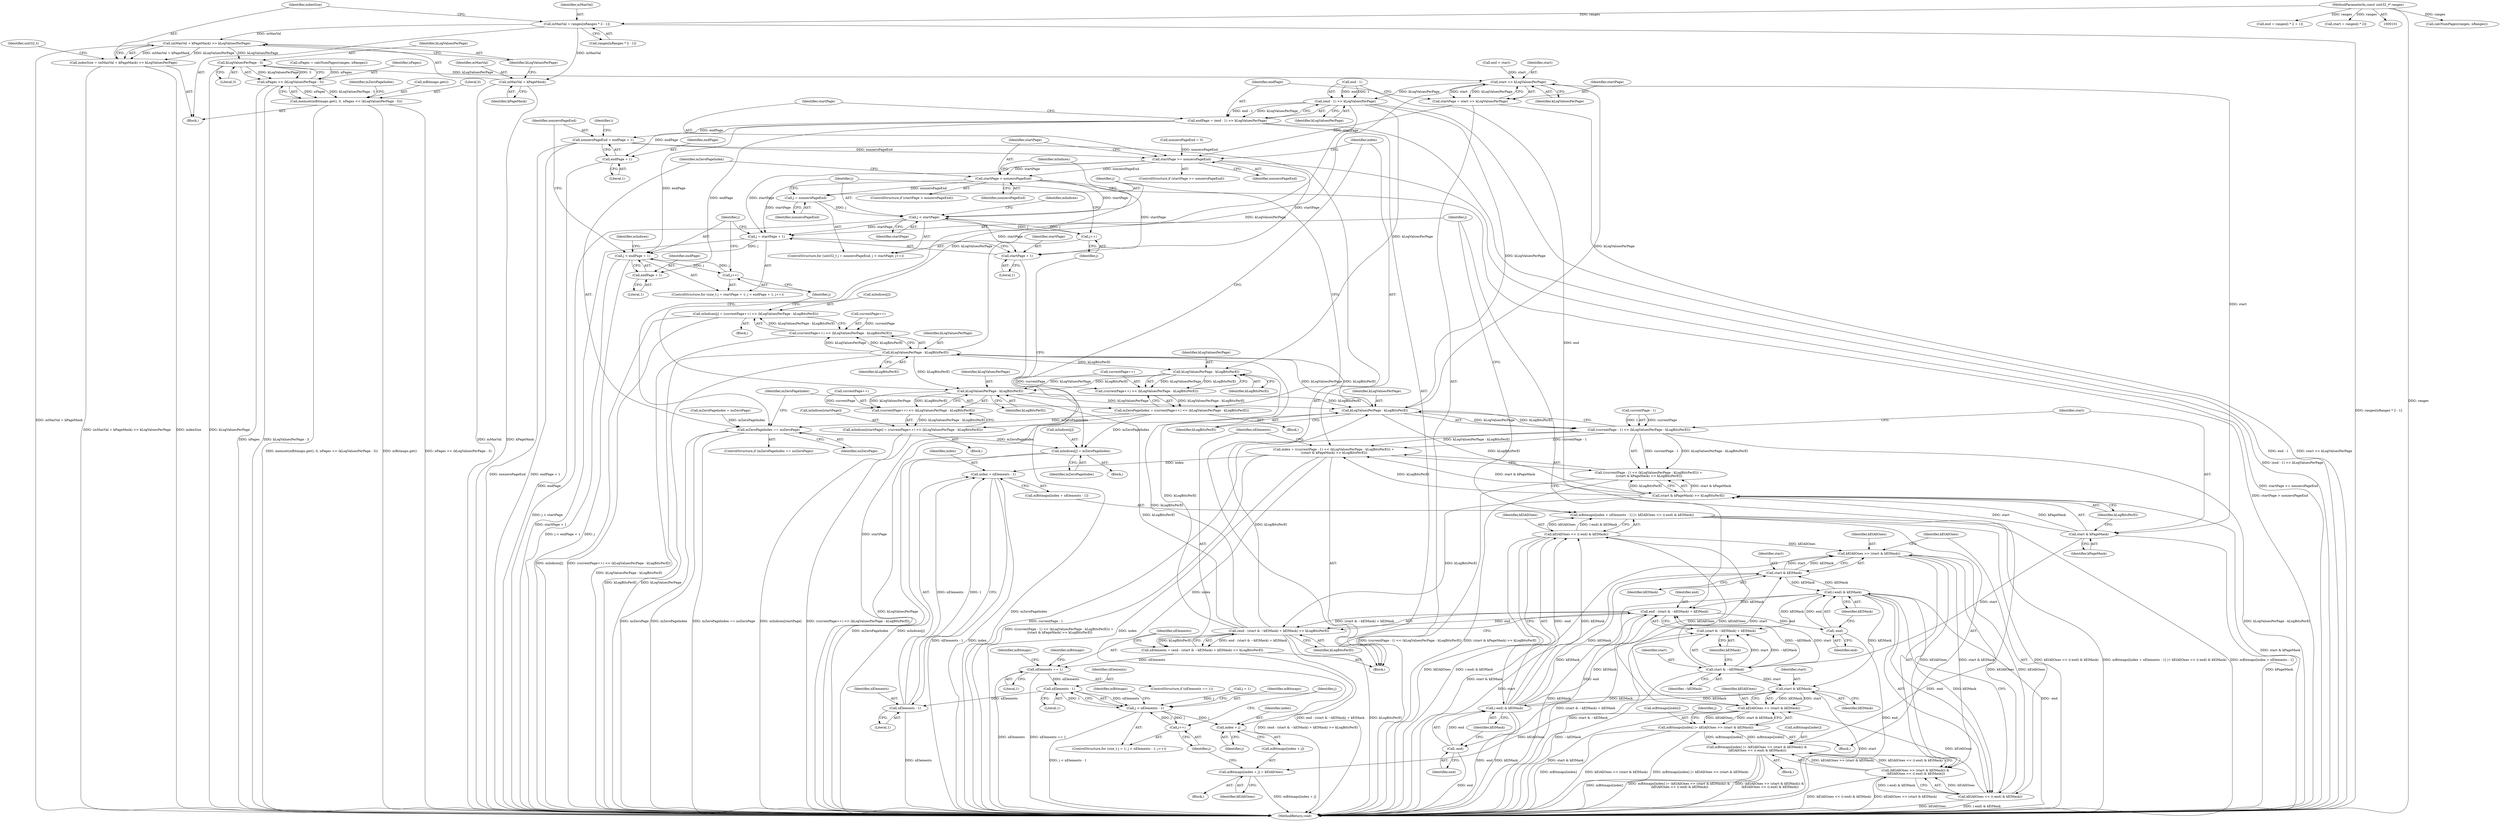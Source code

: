 digraph "0_Android_ca8ac8acdad662230ae37998c6c4091bb39402b6_2@pointer" {
"1000116" [label="(Call,mMaxVal = ranges[nRanges * 2 - 1])"];
"1000102" [label="(MethodParameterIn,const uint32_t* ranges)"];
"1000128" [label="(Call,(mMaxVal + kPageMask) >> kLogValuesPerPage)"];
"1000126" [label="(Call,indexSize = (mMaxVal + kPageMask) >> kLogValuesPerPage)"];
"1000150" [label="(Call,kLogValuesPerPage - 3)"];
"1000148" [label="(Call,nPages << (kLogValuesPerPage - 3))"];
"1000145" [label="(Call,memset(mBitmaps.get(), 0, nPages << (kLogValuesPerPage - 3)))"];
"1000200" [label="(Call,start >> kLogValuesPerPage)"];
"1000198" [label="(Call,startPage = start >> kLogValuesPerPage)"];
"1000212" [label="(Call,startPage >= nonzeroPageEnd)"];
"1000217" [label="(Call,startPage > nonzeroPageEnd)"];
"1000236" [label="(Call,j = nonzeroPageEnd)"];
"1000239" [label="(Call,j < startPage)"];
"1000242" [label="(Call,j++)"];
"1000356" [label="(Call,j = startPage + 1)"];
"1000361" [label="(Call,j < endPage + 1)"];
"1000366" [label="(Call,j++)"];
"1000358" [label="(Call,startPage + 1)"];
"1000206" [label="(Call,(end - 1) >> kLogValuesPerPage)"];
"1000204" [label="(Call,endPage = (end - 1) >> kLogValuesPerPage)"];
"1000363" [label="(Call,endPage + 1)"];
"1000379" [label="(Call,nonzeroPageEnd = endPage + 1)"];
"1000381" [label="(Call,endPage + 1)"];
"1000231" [label="(Call,kLogValuesPerPage - kLogBitsPerEl)"];
"1000228" [label="(Call,(currentPage++) << (kLogValuesPerPage - kLogBitsPerEl))"];
"1000226" [label="(Call,mZeroPageIndex = (currentPage++) << (kLogValuesPerPage - kLogBitsPerEl))"];
"1000222" [label="(Call,mZeroPageIndex == noZeroPage)"];
"1000245" [label="(Call,mIndices[j] = mZeroPageIndex)"];
"1000257" [label="(Call,kLogValuesPerPage - kLogBitsPerEl)"];
"1000254" [label="(Call,(currentPage++) << (kLogValuesPerPage - kLogBitsPerEl))"];
"1000250" [label="(Call,mIndices[startPage] = (currentPage++) << (kLogValuesPerPage - kLogBitsPerEl))"];
"1000268" [label="(Call,kLogValuesPerPage - kLogBitsPerEl)"];
"1000264" [label="(Call,(currentPage - 1) << (kLogValuesPerPage - kLogBitsPerEl))"];
"1000261" [label="(Call,index = ((currentPage - 1) << (kLogValuesPerPage - kLogBitsPerEl)) +\n ((start & kPageMask) >> kLogBitsPerEl))"];
"1000336" [label="(Call,index + j)"];
"1000343" [label="(Call,index + nElements - 1)"];
"1000263" [label="(Call,((currentPage - 1) << (kLogValuesPerPage - kLogBitsPerEl)) +\n ((start & kPageMask) >> kLogBitsPerEl))"];
"1000271" [label="(Call,(start & kPageMask) >> kLogBitsPerEl)"];
"1000279" [label="(Call,(end - (start & ~kElMask) + kElMask) >> kLogBitsPerEl)"];
"1000277" [label="(Call,nElements = (end - (start & ~kElMask) + kElMask) >> kLogBitsPerEl)"];
"1000289" [label="(Call,nElements == 1)"];
"1000327" [label="(Call,nElements - 1)"];
"1000325" [label="(Call,j < nElements - 1)"];
"1000330" [label="(Call,j++)"];
"1000345" [label="(Call,nElements - 1)"];
"1000376" [label="(Call,kLogValuesPerPage - kLogBitsPerEl)"];
"1000373" [label="(Call,(currentPage++) << (kLogValuesPerPage - kLogBitsPerEl))"];
"1000369" [label="(Call,mIndices[j] = (currentPage++) << (kLogValuesPerPage - kLogBitsPerEl))"];
"1000272" [label="(Call,start & kPageMask)"];
"1000283" [label="(Call,start & ~kElMask)"];
"1000280" [label="(Call,end - (start & ~kElMask) + kElMask)"];
"1000306" [label="(Call,-end)"];
"1000305" [label="(Call,(-end) & kElMask)"];
"1000282" [label="(Call,(start & ~kElMask) + kElMask)"];
"1000300" [label="(Call,start & kElMask)"];
"1000298" [label="(Call,kElAllOnes >> (start & kElMask))"];
"1000297" [label="(Call,(kElAllOnes >> (start & kElMask)) &\n (kElAllOnes << ((-end) & kElMask)))"];
"1000293" [label="(Call,mBitmaps[index] |= (kElAllOnes >> (start & kElMask)) &\n (kElAllOnes << ((-end) & kElMask)))"];
"1000311" [label="(Call,mBitmaps[index] |= kElAllOnes >> (start & kElMask))"];
"1000303" [label="(Call,kElAllOnes << ((-end) & kElMask))"];
"1000315" [label="(Call,kElAllOnes >> (start & kElMask))"];
"1000333" [label="(Call,mBitmaps[index + j] = kElAllOnes)"];
"1000348" [label="(Call,kElAllOnes << ((-end) & kElMask))"];
"1000340" [label="(Call,mBitmaps[index + nElements - 1] |= kElAllOnes << ((-end) & kElMask))"];
"1000317" [label="(Call,start & kElMask)"];
"1000350" [label="(Call,(-end) & kElMask)"];
"1000351" [label="(Call,-end)"];
"1000129" [label="(Call,mMaxVal + kPageMask)"];
"1000227" [label="(Identifier,mZeroPageIndex)"];
"1000204" [label="(Call,endPage = (end - 1) >> kLogValuesPerPage)"];
"1000224" [label="(Identifier,noZeroPage)"];
"1000283" [label="(Call,start & ~kElMask)"];
"1000241" [label="(Identifier,startPage)"];
"1000226" [label="(Call,mZeroPageIndex = (currentPage++) << (kLogValuesPerPage - kLogBitsPerEl))"];
"1000359" [label="(Identifier,startPage)"];
"1000275" [label="(Identifier,kLogBitsPerEl)"];
"1000137" [label="(Call,nPages = calcNumPages(ranges, nRanges))"];
"1000279" [label="(Call,(end - (start & ~kElMask) + kElMask) >> kLogBitsPerEl)"];
"1000277" [label="(Call,nElements = (end - (start & ~kElMask) + kElMask) >> kLogBitsPerEl)"];
"1000118" [label="(Call,ranges[nRanges * 2 - 1])"];
"1000252" [label="(Identifier,mIndices)"];
"1000367" [label="(Identifier,j)"];
"1000264" [label="(Call,(currentPage - 1) << (kLogValuesPerPage - kLogBitsPerEl))"];
"1000257" [label="(Call,kLogValuesPerPage - kLogBitsPerEl)"];
"1000357" [label="(Identifier,j)"];
"1000335" [label="(Identifier,mBitmaps)"];
"1000250" [label="(Call,mIndices[startPage] = (currentPage++) << (kLogValuesPerPage - kLogBitsPerEl))"];
"1000129" [label="(Call,mMaxVal + kPageMask)"];
"1000272" [label="(Call,start & kPageMask)"];
"1000369" [label="(Call,mIndices[j] = (currentPage++) << (kLogValuesPerPage - kLogBitsPerEl))"];
"1000127" [label="(Identifier,indexSize)"];
"1000364" [label="(Identifier,endPage)"];
"1000201" [label="(Identifier,start)"];
"1000302" [label="(Identifier,kElMask)"];
"1000213" [label="(Identifier,startPage)"];
"1000233" [label="(Identifier,kLogBitsPerEl)"];
"1000301" [label="(Identifier,start)"];
"1000135" [label="(Identifier,uint32_t)"];
"1000332" [label="(Block,)"];
"1000139" [label="(Call,calcNumPages(ranges, nRanges))"];
"1000371" [label="(Identifier,mIndices)"];
"1000298" [label="(Call,kElAllOnes >> (start & kElMask))"];
"1000362" [label="(Identifier,j)"];
"1000297" [label="(Call,(kElAllOnes >> (start & kElMask)) &\n (kElAllOnes << ((-end) & kElMask)))"];
"1000312" [label="(Call,mBitmaps[index])"];
"1000132" [label="(Identifier,kLogValuesPerPage)"];
"1000268" [label="(Call,kLogValuesPerPage - kLogBitsPerEl)"];
"1000325" [label="(Call,j < nElements - 1)"];
"1000225" [label="(Block,)"];
"1000308" [label="(Identifier,kElMask)"];
"1000246" [label="(Call,mIndices[j])"];
"1000322" [label="(Call,j = 1)"];
"1000222" [label="(Call,mZeroPageIndex == noZeroPage)"];
"1000270" [label="(Identifier,kLogBitsPerEl)"];
"1000316" [label="(Identifier,kElAllOnes)"];
"1000339" [label="(Identifier,kElAllOnes)"];
"1000131" [label="(Identifier,kPageMask)"];
"1000199" [label="(Identifier,startPage)"];
"1000116" [label="(Call,mMaxVal = ranges[nRanges * 2 - 1])"];
"1000361" [label="(Call,j < endPage + 1)"];
"1000173" [label="(Identifier,i)"];
"1000258" [label="(Identifier,kLogValuesPerPage)"];
"1000330" [label="(Call,j++)"];
"1000299" [label="(Identifier,kElAllOnes)"];
"1000194" [label="(Call,end < start)"];
"1000336" [label="(Call,index + j)"];
"1000265" [label="(Call,currentPage - 1)"];
"1000366" [label="(Call,j++)"];
"1000329" [label="(Literal,1)"];
"1000286" [label="(Identifier,kElMask)"];
"1000152" [label="(Literal,3)"];
"1000212" [label="(Call,startPage >= nonzeroPageEnd)"];
"1000381" [label="(Call,endPage + 1)"];
"1000333" [label="(Call,mBitmaps[index + j] = kElAllOnes)"];
"1000198" [label="(Call,startPage = start >> kLogValuesPerPage)"];
"1000261" [label="(Call,index = ((currentPage - 1) << (kLogValuesPerPage - kLogBitsPerEl)) +\n ((start & kPageMask) >> kLogBitsPerEl))"];
"1000217" [label="(Call,startPage > nonzeroPageEnd)"];
"1000327" [label="(Call,nElements - 1)"];
"1000157" [label="(Call,nonzeroPageEnd = 0)"];
"1000341" [label="(Call,mBitmaps[index + nElements - 1])"];
"1000229" [label="(Call,currentPage++)"];
"1000345" [label="(Call,nElements - 1)"];
"1000259" [label="(Identifier,kLogBitsPerEl)"];
"1000117" [label="(Identifier,mMaxVal)"];
"1000376" [label="(Call,kLogValuesPerPage - kLogBitsPerEl)"];
"1000382" [label="(Identifier,endPage)"];
"1000384" [label="(MethodReturn,void)"];
"1000306" [label="(Call,-end)"];
"1000245" [label="(Call,mIndices[j] = mZeroPageIndex)"];
"1000242" [label="(Call,j++)"];
"1000326" [label="(Identifier,j)"];
"1000282" [label="(Call,(start & ~kElMask) + kElMask)"];
"1000284" [label="(Identifier,start)"];
"1000323" [label="(Identifier,j)"];
"1000352" [label="(Identifier,end)"];
"1000148" [label="(Call,nPages << (kLogValuesPerPage - 3))"];
"1000228" [label="(Call,(currentPage++) << (kLogValuesPerPage - kLogBitsPerEl))"];
"1000102" [label="(MethodParameterIn,const uint32_t* ranges)"];
"1000153" [label="(Call,mZeroPageIndex = noZeroPage)"];
"1000300" [label="(Call,start & kElMask)"];
"1000287" [label="(Identifier,kLogBitsPerEl)"];
"1000350" [label="(Call,(-end) & kElMask)"];
"1000232" [label="(Identifier,kLogValuesPerPage)"];
"1000303" [label="(Call,kElAllOnes << ((-end) & kElMask))"];
"1000154" [label="(Identifier,mZeroPageIndex)"];
"1000334" [label="(Call,mBitmaps[index + j])"];
"1000305" [label="(Call,(-end) & kElMask)"];
"1000216" [label="(ControlStructure,if (startPage > nonzeroPageEnd))"];
"1000104" [label="(Block,)"];
"1000151" [label="(Identifier,kLogValuesPerPage)"];
"1000379" [label="(Call,nonzeroPageEnd = endPage + 1)"];
"1000263" [label="(Call,((currentPage - 1) << (kLogValuesPerPage - kLogBitsPerEl)) +\n ((start & kPageMask) >> kLogBitsPerEl))"];
"1000254" [label="(Call,(currentPage++) << (kLogValuesPerPage - kLogBitsPerEl))"];
"1000285" [label="(Identifier,~kElMask)"];
"1000291" [label="(Literal,1)"];
"1000200" [label="(Call,start >> kLogValuesPerPage)"];
"1000184" [label="(Call,end = ranges[i * 2 + 1])"];
"1000383" [label="(Literal,1)"];
"1000343" [label="(Call,index + nElements - 1)"];
"1000342" [label="(Identifier,mBitmaps)"];
"1000380" [label="(Identifier,nonzeroPageEnd)"];
"1000337" [label="(Identifier,index)"];
"1000292" [label="(Block,)"];
"1000377" [label="(Identifier,kLogValuesPerPage)"];
"1000269" [label="(Identifier,kLogValuesPerPage)"];
"1000315" [label="(Call,kElAllOnes >> (start & kElMask))"];
"1000211" [label="(ControlStructure,if (startPage >= nonzeroPageEnd))"];
"1000240" [label="(Identifier,j)"];
"1000234" [label="(ControlStructure,for (uint32_t j = nonzeroPageEnd; j < startPage; j++))"];
"1000344" [label="(Identifier,index)"];
"1000126" [label="(Call,indexSize = (mMaxVal + kPageMask) >> kLogValuesPerPage)"];
"1000374" [label="(Call,currentPage++)"];
"1000363" [label="(Call,endPage + 1)"];
"1000244" [label="(Block,)"];
"1000176" [label="(Call,start = ranges[i * 2])"];
"1000318" [label="(Identifier,start)"];
"1000146" [label="(Call,mBitmaps.get())"];
"1000290" [label="(Identifier,nElements)"];
"1000351" [label="(Call,-end)"];
"1000346" [label="(Identifier,nElements)"];
"1000271" [label="(Call,(start & kPageMask) >> kLogBitsPerEl)"];
"1000149" [label="(Identifier,nPages)"];
"1000238" [label="(Identifier,nonzeroPageEnd)"];
"1000349" [label="(Identifier,kElAllOnes)"];
"1000293" [label="(Call,mBitmaps[index] |= (kElAllOnes >> (start & kElMask)) &\n (kElAllOnes << ((-end) & kElMask)))"];
"1000223" [label="(Identifier,mZeroPageIndex)"];
"1000304" [label="(Identifier,kElAllOnes)"];
"1000365" [label="(Literal,1)"];
"1000147" [label="(Literal,0)"];
"1000207" [label="(Call,end - 1)"];
"1000262" [label="(Identifier,index)"];
"1000320" [label="(ControlStructure,for (size_t j = 1; j < nElements - 1; j++))"];
"1000347" [label="(Literal,1)"];
"1000255" [label="(Call,currentPage++)"];
"1000294" [label="(Call,mBitmaps[index])"];
"1000288" [label="(ControlStructure,if (nElements == 1))"];
"1000338" [label="(Identifier,j)"];
"1000289" [label="(Call,nElements == 1)"];
"1000239" [label="(Call,j < startPage)"];
"1000378" [label="(Identifier,kLogBitsPerEl)"];
"1000280" [label="(Call,end - (start & ~kElMask) + kElMask)"];
"1000128" [label="(Call,(mMaxVal + kPageMask) >> kLogValuesPerPage)"];
"1000348" [label="(Call,kElAllOnes << ((-end) & kElMask))"];
"1000150" [label="(Call,kLogValuesPerPage - 3)"];
"1000218" [label="(Identifier,startPage)"];
"1000313" [label="(Identifier,mBitmaps)"];
"1000210" [label="(Identifier,kLogValuesPerPage)"];
"1000368" [label="(Block,)"];
"1000295" [label="(Identifier,mBitmaps)"];
"1000247" [label="(Identifier,mIndices)"];
"1000354" [label="(ControlStructure,for (size_t j = startPage + 1; j < endPage + 1; j++))"];
"1000174" [label="(Block,)"];
"1000251" [label="(Call,mIndices[startPage])"];
"1000219" [label="(Identifier,nonzeroPageEnd)"];
"1000145" [label="(Call,memset(mBitmaps.get(), 0, nPages << (kLogValuesPerPage - 3)))"];
"1000214" [label="(Identifier,nonzeroPageEnd)"];
"1000311" [label="(Call,mBitmaps[index] |= kElAllOnes >> (start & kElMask))"];
"1000130" [label="(Identifier,mMaxVal)"];
"1000281" [label="(Identifier,end)"];
"1000205" [label="(Identifier,endPage)"];
"1000236" [label="(Call,j = nonzeroPageEnd)"];
"1000328" [label="(Identifier,nElements)"];
"1000249" [label="(Identifier,mZeroPageIndex)"];
"1000370" [label="(Call,mIndices[j])"];
"1000273" [label="(Identifier,start)"];
"1000356" [label="(Call,j = startPage + 1)"];
"1000358" [label="(Call,startPage + 1)"];
"1000231" [label="(Call,kLogValuesPerPage - kLogBitsPerEl)"];
"1000221" [label="(ControlStructure,if (mZeroPageIndex == noZeroPage))"];
"1000373" [label="(Call,(currentPage++) << (kLogValuesPerPage - kLogBitsPerEl))"];
"1000215" [label="(Block,)"];
"1000237" [label="(Identifier,j)"];
"1000206" [label="(Call,(end - 1) >> kLogValuesPerPage)"];
"1000331" [label="(Identifier,j)"];
"1000319" [label="(Identifier,kElMask)"];
"1000243" [label="(Identifier,j)"];
"1000340" [label="(Call,mBitmaps[index + nElements - 1] |= kElAllOnes << ((-end) & kElMask))"];
"1000360" [label="(Literal,1)"];
"1000317" [label="(Call,start & kElMask)"];
"1000278" [label="(Identifier,nElements)"];
"1000307" [label="(Identifier,end)"];
"1000353" [label="(Identifier,kElMask)"];
"1000202" [label="(Identifier,kLogValuesPerPage)"];
"1000274" [label="(Identifier,kPageMask)"];
"1000310" [label="(Block,)"];
"1000116" -> "1000104"  [label="AST: "];
"1000116" -> "1000118"  [label="CFG: "];
"1000117" -> "1000116"  [label="AST: "];
"1000118" -> "1000116"  [label="AST: "];
"1000127" -> "1000116"  [label="CFG: "];
"1000116" -> "1000384"  [label="DDG: ranges[nRanges * 2 - 1]"];
"1000102" -> "1000116"  [label="DDG: ranges"];
"1000116" -> "1000128"  [label="DDG: mMaxVal"];
"1000116" -> "1000129"  [label="DDG: mMaxVal"];
"1000102" -> "1000101"  [label="AST: "];
"1000102" -> "1000384"  [label="DDG: ranges"];
"1000102" -> "1000139"  [label="DDG: ranges"];
"1000102" -> "1000176"  [label="DDG: ranges"];
"1000102" -> "1000184"  [label="DDG: ranges"];
"1000128" -> "1000126"  [label="AST: "];
"1000128" -> "1000132"  [label="CFG: "];
"1000129" -> "1000128"  [label="AST: "];
"1000132" -> "1000128"  [label="AST: "];
"1000126" -> "1000128"  [label="CFG: "];
"1000128" -> "1000384"  [label="DDG: mMaxVal + kPageMask"];
"1000128" -> "1000126"  [label="DDG: mMaxVal + kPageMask"];
"1000128" -> "1000126"  [label="DDG: kLogValuesPerPage"];
"1000128" -> "1000150"  [label="DDG: kLogValuesPerPage"];
"1000126" -> "1000104"  [label="AST: "];
"1000127" -> "1000126"  [label="AST: "];
"1000135" -> "1000126"  [label="CFG: "];
"1000126" -> "1000384"  [label="DDG: indexSize"];
"1000126" -> "1000384"  [label="DDG: (mMaxVal + kPageMask) >> kLogValuesPerPage"];
"1000150" -> "1000148"  [label="AST: "];
"1000150" -> "1000152"  [label="CFG: "];
"1000151" -> "1000150"  [label="AST: "];
"1000152" -> "1000150"  [label="AST: "];
"1000148" -> "1000150"  [label="CFG: "];
"1000150" -> "1000384"  [label="DDG: kLogValuesPerPage"];
"1000150" -> "1000148"  [label="DDG: kLogValuesPerPage"];
"1000150" -> "1000148"  [label="DDG: 3"];
"1000150" -> "1000200"  [label="DDG: kLogValuesPerPage"];
"1000148" -> "1000145"  [label="AST: "];
"1000149" -> "1000148"  [label="AST: "];
"1000145" -> "1000148"  [label="CFG: "];
"1000148" -> "1000384"  [label="DDG: nPages"];
"1000148" -> "1000384"  [label="DDG: kLogValuesPerPage - 3"];
"1000148" -> "1000145"  [label="DDG: nPages"];
"1000148" -> "1000145"  [label="DDG: kLogValuesPerPage - 3"];
"1000137" -> "1000148"  [label="DDG: nPages"];
"1000145" -> "1000104"  [label="AST: "];
"1000146" -> "1000145"  [label="AST: "];
"1000147" -> "1000145"  [label="AST: "];
"1000154" -> "1000145"  [label="CFG: "];
"1000145" -> "1000384"  [label="DDG: nPages << (kLogValuesPerPage - 3)"];
"1000145" -> "1000384"  [label="DDG: memset(mBitmaps.get(), 0, nPages << (kLogValuesPerPage - 3))"];
"1000145" -> "1000384"  [label="DDG: mBitmaps.get()"];
"1000200" -> "1000198"  [label="AST: "];
"1000200" -> "1000202"  [label="CFG: "];
"1000201" -> "1000200"  [label="AST: "];
"1000202" -> "1000200"  [label="AST: "];
"1000198" -> "1000200"  [label="CFG: "];
"1000200" -> "1000198"  [label="DDG: start"];
"1000200" -> "1000198"  [label="DDG: kLogValuesPerPage"];
"1000194" -> "1000200"  [label="DDG: start"];
"1000376" -> "1000200"  [label="DDG: kLogValuesPerPage"];
"1000268" -> "1000200"  [label="DDG: kLogValuesPerPage"];
"1000200" -> "1000206"  [label="DDG: kLogValuesPerPage"];
"1000200" -> "1000272"  [label="DDG: start"];
"1000198" -> "1000174"  [label="AST: "];
"1000199" -> "1000198"  [label="AST: "];
"1000205" -> "1000198"  [label="CFG: "];
"1000198" -> "1000384"  [label="DDG: start >> kLogValuesPerPage"];
"1000198" -> "1000212"  [label="DDG: startPage"];
"1000212" -> "1000211"  [label="AST: "];
"1000212" -> "1000214"  [label="CFG: "];
"1000213" -> "1000212"  [label="AST: "];
"1000214" -> "1000212"  [label="AST: "];
"1000218" -> "1000212"  [label="CFG: "];
"1000262" -> "1000212"  [label="CFG: "];
"1000212" -> "1000384"  [label="DDG: startPage >= nonzeroPageEnd"];
"1000379" -> "1000212"  [label="DDG: nonzeroPageEnd"];
"1000157" -> "1000212"  [label="DDG: nonzeroPageEnd"];
"1000212" -> "1000217"  [label="DDG: startPage"];
"1000212" -> "1000217"  [label="DDG: nonzeroPageEnd"];
"1000212" -> "1000356"  [label="DDG: startPage"];
"1000212" -> "1000358"  [label="DDG: startPage"];
"1000217" -> "1000216"  [label="AST: "];
"1000217" -> "1000219"  [label="CFG: "];
"1000218" -> "1000217"  [label="AST: "];
"1000219" -> "1000217"  [label="AST: "];
"1000223" -> "1000217"  [label="CFG: "];
"1000252" -> "1000217"  [label="CFG: "];
"1000217" -> "1000384"  [label="DDG: startPage > nonzeroPageEnd"];
"1000217" -> "1000236"  [label="DDG: nonzeroPageEnd"];
"1000217" -> "1000239"  [label="DDG: startPage"];
"1000217" -> "1000356"  [label="DDG: startPage"];
"1000217" -> "1000358"  [label="DDG: startPage"];
"1000236" -> "1000234"  [label="AST: "];
"1000236" -> "1000238"  [label="CFG: "];
"1000237" -> "1000236"  [label="AST: "];
"1000238" -> "1000236"  [label="AST: "];
"1000240" -> "1000236"  [label="CFG: "];
"1000236" -> "1000239"  [label="DDG: j"];
"1000239" -> "1000234"  [label="AST: "];
"1000239" -> "1000241"  [label="CFG: "];
"1000240" -> "1000239"  [label="AST: "];
"1000241" -> "1000239"  [label="AST: "];
"1000247" -> "1000239"  [label="CFG: "];
"1000252" -> "1000239"  [label="CFG: "];
"1000239" -> "1000384"  [label="DDG: j < startPage"];
"1000242" -> "1000239"  [label="DDG: j"];
"1000239" -> "1000242"  [label="DDG: j"];
"1000239" -> "1000356"  [label="DDG: startPage"];
"1000239" -> "1000358"  [label="DDG: startPage"];
"1000242" -> "1000234"  [label="AST: "];
"1000242" -> "1000243"  [label="CFG: "];
"1000243" -> "1000242"  [label="AST: "];
"1000240" -> "1000242"  [label="CFG: "];
"1000356" -> "1000354"  [label="AST: "];
"1000356" -> "1000358"  [label="CFG: "];
"1000357" -> "1000356"  [label="AST: "];
"1000358" -> "1000356"  [label="AST: "];
"1000362" -> "1000356"  [label="CFG: "];
"1000356" -> "1000384"  [label="DDG: startPage + 1"];
"1000356" -> "1000361"  [label="DDG: j"];
"1000361" -> "1000354"  [label="AST: "];
"1000361" -> "1000363"  [label="CFG: "];
"1000362" -> "1000361"  [label="AST: "];
"1000363" -> "1000361"  [label="AST: "];
"1000371" -> "1000361"  [label="CFG: "];
"1000380" -> "1000361"  [label="CFG: "];
"1000361" -> "1000384"  [label="DDG: j < endPage + 1"];
"1000361" -> "1000384"  [label="DDG: j"];
"1000366" -> "1000361"  [label="DDG: j"];
"1000204" -> "1000361"  [label="DDG: endPage"];
"1000361" -> "1000366"  [label="DDG: j"];
"1000366" -> "1000354"  [label="AST: "];
"1000366" -> "1000367"  [label="CFG: "];
"1000367" -> "1000366"  [label="AST: "];
"1000362" -> "1000366"  [label="CFG: "];
"1000358" -> "1000360"  [label="CFG: "];
"1000359" -> "1000358"  [label="AST: "];
"1000360" -> "1000358"  [label="AST: "];
"1000358" -> "1000384"  [label="DDG: startPage"];
"1000206" -> "1000204"  [label="AST: "];
"1000206" -> "1000210"  [label="CFG: "];
"1000207" -> "1000206"  [label="AST: "];
"1000210" -> "1000206"  [label="AST: "];
"1000204" -> "1000206"  [label="CFG: "];
"1000206" -> "1000384"  [label="DDG: end - 1"];
"1000206" -> "1000204"  [label="DDG: end - 1"];
"1000206" -> "1000204"  [label="DDG: kLogValuesPerPage"];
"1000207" -> "1000206"  [label="DDG: end"];
"1000207" -> "1000206"  [label="DDG: 1"];
"1000206" -> "1000231"  [label="DDG: kLogValuesPerPage"];
"1000206" -> "1000257"  [label="DDG: kLogValuesPerPage"];
"1000206" -> "1000268"  [label="DDG: kLogValuesPerPage"];
"1000204" -> "1000174"  [label="AST: "];
"1000205" -> "1000204"  [label="AST: "];
"1000213" -> "1000204"  [label="CFG: "];
"1000204" -> "1000384"  [label="DDG: (end - 1) >> kLogValuesPerPage"];
"1000204" -> "1000363"  [label="DDG: endPage"];
"1000204" -> "1000379"  [label="DDG: endPage"];
"1000204" -> "1000381"  [label="DDG: endPage"];
"1000363" -> "1000365"  [label="CFG: "];
"1000364" -> "1000363"  [label="AST: "];
"1000365" -> "1000363"  [label="AST: "];
"1000379" -> "1000174"  [label="AST: "];
"1000379" -> "1000381"  [label="CFG: "];
"1000380" -> "1000379"  [label="AST: "];
"1000381" -> "1000379"  [label="AST: "];
"1000173" -> "1000379"  [label="CFG: "];
"1000379" -> "1000384"  [label="DDG: nonzeroPageEnd"];
"1000379" -> "1000384"  [label="DDG: endPage + 1"];
"1000381" -> "1000383"  [label="CFG: "];
"1000382" -> "1000381"  [label="AST: "];
"1000383" -> "1000381"  [label="AST: "];
"1000381" -> "1000384"  [label="DDG: endPage"];
"1000231" -> "1000228"  [label="AST: "];
"1000231" -> "1000233"  [label="CFG: "];
"1000232" -> "1000231"  [label="AST: "];
"1000233" -> "1000231"  [label="AST: "];
"1000228" -> "1000231"  [label="CFG: "];
"1000231" -> "1000228"  [label="DDG: kLogValuesPerPage"];
"1000231" -> "1000228"  [label="DDG: kLogBitsPerEl"];
"1000279" -> "1000231"  [label="DDG: kLogBitsPerEl"];
"1000376" -> "1000231"  [label="DDG: kLogBitsPerEl"];
"1000231" -> "1000257"  [label="DDG: kLogValuesPerPage"];
"1000231" -> "1000257"  [label="DDG: kLogBitsPerEl"];
"1000228" -> "1000226"  [label="AST: "];
"1000229" -> "1000228"  [label="AST: "];
"1000226" -> "1000228"  [label="CFG: "];
"1000228" -> "1000226"  [label="DDG: kLogValuesPerPage - kLogBitsPerEl"];
"1000229" -> "1000228"  [label="DDG: currentPage"];
"1000226" -> "1000225"  [label="AST: "];
"1000227" -> "1000226"  [label="AST: "];
"1000237" -> "1000226"  [label="CFG: "];
"1000226" -> "1000384"  [label="DDG: mZeroPageIndex"];
"1000226" -> "1000222"  [label="DDG: mZeroPageIndex"];
"1000226" -> "1000245"  [label="DDG: mZeroPageIndex"];
"1000222" -> "1000221"  [label="AST: "];
"1000222" -> "1000224"  [label="CFG: "];
"1000223" -> "1000222"  [label="AST: "];
"1000224" -> "1000222"  [label="AST: "];
"1000227" -> "1000222"  [label="CFG: "];
"1000237" -> "1000222"  [label="CFG: "];
"1000222" -> "1000384"  [label="DDG: mZeroPageIndex"];
"1000222" -> "1000384"  [label="DDG: mZeroPageIndex == noZeroPage"];
"1000222" -> "1000384"  [label="DDG: noZeroPage"];
"1000153" -> "1000222"  [label="DDG: mZeroPageIndex"];
"1000222" -> "1000245"  [label="DDG: mZeroPageIndex"];
"1000245" -> "1000244"  [label="AST: "];
"1000245" -> "1000249"  [label="CFG: "];
"1000246" -> "1000245"  [label="AST: "];
"1000249" -> "1000245"  [label="AST: "];
"1000243" -> "1000245"  [label="CFG: "];
"1000245" -> "1000384"  [label="DDG: mIndices[j]"];
"1000245" -> "1000384"  [label="DDG: mZeroPageIndex"];
"1000257" -> "1000254"  [label="AST: "];
"1000257" -> "1000259"  [label="CFG: "];
"1000258" -> "1000257"  [label="AST: "];
"1000259" -> "1000257"  [label="AST: "];
"1000254" -> "1000257"  [label="CFG: "];
"1000257" -> "1000254"  [label="DDG: kLogValuesPerPage"];
"1000257" -> "1000254"  [label="DDG: kLogBitsPerEl"];
"1000279" -> "1000257"  [label="DDG: kLogBitsPerEl"];
"1000376" -> "1000257"  [label="DDG: kLogBitsPerEl"];
"1000257" -> "1000268"  [label="DDG: kLogValuesPerPage"];
"1000257" -> "1000268"  [label="DDG: kLogBitsPerEl"];
"1000254" -> "1000250"  [label="AST: "];
"1000255" -> "1000254"  [label="AST: "];
"1000250" -> "1000254"  [label="CFG: "];
"1000254" -> "1000250"  [label="DDG: kLogValuesPerPage - kLogBitsPerEl"];
"1000255" -> "1000254"  [label="DDG: currentPage"];
"1000250" -> "1000215"  [label="AST: "];
"1000251" -> "1000250"  [label="AST: "];
"1000262" -> "1000250"  [label="CFG: "];
"1000250" -> "1000384"  [label="DDG: mIndices[startPage]"];
"1000250" -> "1000384"  [label="DDG: (currentPage++) << (kLogValuesPerPage - kLogBitsPerEl)"];
"1000268" -> "1000264"  [label="AST: "];
"1000268" -> "1000270"  [label="CFG: "];
"1000269" -> "1000268"  [label="AST: "];
"1000270" -> "1000268"  [label="AST: "];
"1000264" -> "1000268"  [label="CFG: "];
"1000268" -> "1000384"  [label="DDG: kLogValuesPerPage"];
"1000268" -> "1000264"  [label="DDG: kLogValuesPerPage"];
"1000268" -> "1000264"  [label="DDG: kLogBitsPerEl"];
"1000279" -> "1000268"  [label="DDG: kLogBitsPerEl"];
"1000376" -> "1000268"  [label="DDG: kLogBitsPerEl"];
"1000268" -> "1000271"  [label="DDG: kLogBitsPerEl"];
"1000268" -> "1000376"  [label="DDG: kLogValuesPerPage"];
"1000264" -> "1000263"  [label="AST: "];
"1000265" -> "1000264"  [label="AST: "];
"1000273" -> "1000264"  [label="CFG: "];
"1000264" -> "1000384"  [label="DDG: currentPage - 1"];
"1000264" -> "1000384"  [label="DDG: kLogValuesPerPage - kLogBitsPerEl"];
"1000264" -> "1000261"  [label="DDG: currentPage - 1"];
"1000264" -> "1000261"  [label="DDG: kLogValuesPerPage - kLogBitsPerEl"];
"1000264" -> "1000263"  [label="DDG: currentPage - 1"];
"1000264" -> "1000263"  [label="DDG: kLogValuesPerPage - kLogBitsPerEl"];
"1000265" -> "1000264"  [label="DDG: currentPage"];
"1000265" -> "1000264"  [label="DDG: 1"];
"1000261" -> "1000174"  [label="AST: "];
"1000261" -> "1000263"  [label="CFG: "];
"1000262" -> "1000261"  [label="AST: "];
"1000263" -> "1000261"  [label="AST: "];
"1000278" -> "1000261"  [label="CFG: "];
"1000261" -> "1000384"  [label="DDG: ((currentPage - 1) << (kLogValuesPerPage - kLogBitsPerEl)) +\n ((start & kPageMask) >> kLogBitsPerEl)"];
"1000261" -> "1000384"  [label="DDG: index"];
"1000271" -> "1000261"  [label="DDG: start & kPageMask"];
"1000271" -> "1000261"  [label="DDG: kLogBitsPerEl"];
"1000261" -> "1000336"  [label="DDG: index"];
"1000261" -> "1000343"  [label="DDG: index"];
"1000336" -> "1000334"  [label="AST: "];
"1000336" -> "1000338"  [label="CFG: "];
"1000337" -> "1000336"  [label="AST: "];
"1000338" -> "1000336"  [label="AST: "];
"1000334" -> "1000336"  [label="CFG: "];
"1000325" -> "1000336"  [label="DDG: j"];
"1000343" -> "1000341"  [label="AST: "];
"1000343" -> "1000345"  [label="CFG: "];
"1000344" -> "1000343"  [label="AST: "];
"1000345" -> "1000343"  [label="AST: "];
"1000341" -> "1000343"  [label="CFG: "];
"1000343" -> "1000384"  [label="DDG: index"];
"1000343" -> "1000384"  [label="DDG: nElements - 1"];
"1000345" -> "1000343"  [label="DDG: nElements"];
"1000345" -> "1000343"  [label="DDG: 1"];
"1000263" -> "1000271"  [label="CFG: "];
"1000271" -> "1000263"  [label="AST: "];
"1000263" -> "1000384"  [label="DDG: (currentPage - 1) << (kLogValuesPerPage - kLogBitsPerEl)"];
"1000263" -> "1000384"  [label="DDG: (start & kPageMask) >> kLogBitsPerEl"];
"1000271" -> "1000263"  [label="DDG: start & kPageMask"];
"1000271" -> "1000263"  [label="DDG: kLogBitsPerEl"];
"1000271" -> "1000275"  [label="CFG: "];
"1000272" -> "1000271"  [label="AST: "];
"1000275" -> "1000271"  [label="AST: "];
"1000271" -> "1000384"  [label="DDG: start & kPageMask"];
"1000272" -> "1000271"  [label="DDG: start"];
"1000272" -> "1000271"  [label="DDG: kPageMask"];
"1000271" -> "1000279"  [label="DDG: kLogBitsPerEl"];
"1000279" -> "1000277"  [label="AST: "];
"1000279" -> "1000287"  [label="CFG: "];
"1000280" -> "1000279"  [label="AST: "];
"1000287" -> "1000279"  [label="AST: "];
"1000277" -> "1000279"  [label="CFG: "];
"1000279" -> "1000384"  [label="DDG: end - (start & ~kElMask) + kElMask"];
"1000279" -> "1000384"  [label="DDG: kLogBitsPerEl"];
"1000279" -> "1000277"  [label="DDG: end - (start & ~kElMask) + kElMask"];
"1000279" -> "1000277"  [label="DDG: kLogBitsPerEl"];
"1000280" -> "1000279"  [label="DDG: end"];
"1000280" -> "1000279"  [label="DDG: (start & ~kElMask) + kElMask"];
"1000279" -> "1000376"  [label="DDG: kLogBitsPerEl"];
"1000277" -> "1000174"  [label="AST: "];
"1000278" -> "1000277"  [label="AST: "];
"1000290" -> "1000277"  [label="CFG: "];
"1000277" -> "1000384"  [label="DDG: (end - (start & ~kElMask) + kElMask) >> kLogBitsPerEl"];
"1000277" -> "1000289"  [label="DDG: nElements"];
"1000289" -> "1000288"  [label="AST: "];
"1000289" -> "1000291"  [label="CFG: "];
"1000290" -> "1000289"  [label="AST: "];
"1000291" -> "1000289"  [label="AST: "];
"1000295" -> "1000289"  [label="CFG: "];
"1000313" -> "1000289"  [label="CFG: "];
"1000289" -> "1000384"  [label="DDG: nElements"];
"1000289" -> "1000384"  [label="DDG: nElements == 1"];
"1000289" -> "1000327"  [label="DDG: nElements"];
"1000327" -> "1000325"  [label="AST: "];
"1000327" -> "1000329"  [label="CFG: "];
"1000328" -> "1000327"  [label="AST: "];
"1000329" -> "1000327"  [label="AST: "];
"1000325" -> "1000327"  [label="CFG: "];
"1000327" -> "1000325"  [label="DDG: nElements"];
"1000327" -> "1000325"  [label="DDG: 1"];
"1000327" -> "1000345"  [label="DDG: nElements"];
"1000325" -> "1000320"  [label="AST: "];
"1000326" -> "1000325"  [label="AST: "];
"1000335" -> "1000325"  [label="CFG: "];
"1000342" -> "1000325"  [label="CFG: "];
"1000325" -> "1000384"  [label="DDG: j < nElements - 1"];
"1000330" -> "1000325"  [label="DDG: j"];
"1000322" -> "1000325"  [label="DDG: j"];
"1000325" -> "1000330"  [label="DDG: j"];
"1000330" -> "1000320"  [label="AST: "];
"1000330" -> "1000331"  [label="CFG: "];
"1000331" -> "1000330"  [label="AST: "];
"1000326" -> "1000330"  [label="CFG: "];
"1000345" -> "1000347"  [label="CFG: "];
"1000346" -> "1000345"  [label="AST: "];
"1000347" -> "1000345"  [label="AST: "];
"1000345" -> "1000384"  [label="DDG: nElements"];
"1000376" -> "1000373"  [label="AST: "];
"1000376" -> "1000378"  [label="CFG: "];
"1000377" -> "1000376"  [label="AST: "];
"1000378" -> "1000376"  [label="AST: "];
"1000373" -> "1000376"  [label="CFG: "];
"1000376" -> "1000384"  [label="DDG: kLogBitsPerEl"];
"1000376" -> "1000384"  [label="DDG: kLogValuesPerPage"];
"1000376" -> "1000373"  [label="DDG: kLogValuesPerPage"];
"1000376" -> "1000373"  [label="DDG: kLogBitsPerEl"];
"1000373" -> "1000369"  [label="AST: "];
"1000374" -> "1000373"  [label="AST: "];
"1000369" -> "1000373"  [label="CFG: "];
"1000373" -> "1000384"  [label="DDG: kLogValuesPerPage - kLogBitsPerEl"];
"1000373" -> "1000369"  [label="DDG: kLogValuesPerPage - kLogBitsPerEl"];
"1000374" -> "1000373"  [label="DDG: currentPage"];
"1000369" -> "1000368"  [label="AST: "];
"1000370" -> "1000369"  [label="AST: "];
"1000367" -> "1000369"  [label="CFG: "];
"1000369" -> "1000384"  [label="DDG: mIndices[j]"];
"1000369" -> "1000384"  [label="DDG: (currentPage++) << (kLogValuesPerPage - kLogBitsPerEl)"];
"1000272" -> "1000274"  [label="CFG: "];
"1000273" -> "1000272"  [label="AST: "];
"1000274" -> "1000272"  [label="AST: "];
"1000275" -> "1000272"  [label="CFG: "];
"1000272" -> "1000384"  [label="DDG: kPageMask"];
"1000272" -> "1000283"  [label="DDG: start"];
"1000283" -> "1000282"  [label="AST: "];
"1000283" -> "1000285"  [label="CFG: "];
"1000284" -> "1000283"  [label="AST: "];
"1000285" -> "1000283"  [label="AST: "];
"1000286" -> "1000283"  [label="CFG: "];
"1000283" -> "1000384"  [label="DDG: ~kElMask"];
"1000283" -> "1000280"  [label="DDG: start"];
"1000283" -> "1000280"  [label="DDG: ~kElMask"];
"1000283" -> "1000282"  [label="DDG: start"];
"1000283" -> "1000282"  [label="DDG: ~kElMask"];
"1000283" -> "1000300"  [label="DDG: start"];
"1000283" -> "1000317"  [label="DDG: start"];
"1000280" -> "1000282"  [label="CFG: "];
"1000281" -> "1000280"  [label="AST: "];
"1000282" -> "1000280"  [label="AST: "];
"1000287" -> "1000280"  [label="CFG: "];
"1000280" -> "1000384"  [label="DDG: (start & ~kElMask) + kElMask"];
"1000207" -> "1000280"  [label="DDG: end"];
"1000350" -> "1000280"  [label="DDG: kElMask"];
"1000305" -> "1000280"  [label="DDG: kElMask"];
"1000280" -> "1000306"  [label="DDG: end"];
"1000280" -> "1000351"  [label="DDG: end"];
"1000306" -> "1000305"  [label="AST: "];
"1000306" -> "1000307"  [label="CFG: "];
"1000307" -> "1000306"  [label="AST: "];
"1000308" -> "1000306"  [label="CFG: "];
"1000306" -> "1000384"  [label="DDG: end"];
"1000306" -> "1000305"  [label="DDG: end"];
"1000305" -> "1000303"  [label="AST: "];
"1000305" -> "1000308"  [label="CFG: "];
"1000308" -> "1000305"  [label="AST: "];
"1000303" -> "1000305"  [label="CFG: "];
"1000305" -> "1000384"  [label="DDG: -end"];
"1000305" -> "1000384"  [label="DDG: kElMask"];
"1000305" -> "1000282"  [label="DDG: kElMask"];
"1000305" -> "1000300"  [label="DDG: kElMask"];
"1000305" -> "1000303"  [label="DDG: -end"];
"1000305" -> "1000303"  [label="DDG: kElMask"];
"1000300" -> "1000305"  [label="DDG: kElMask"];
"1000305" -> "1000317"  [label="DDG: kElMask"];
"1000282" -> "1000286"  [label="CFG: "];
"1000286" -> "1000282"  [label="AST: "];
"1000282" -> "1000384"  [label="DDG: start & ~kElMask"];
"1000350" -> "1000282"  [label="DDG: kElMask"];
"1000300" -> "1000298"  [label="AST: "];
"1000300" -> "1000302"  [label="CFG: "];
"1000301" -> "1000300"  [label="AST: "];
"1000302" -> "1000300"  [label="AST: "];
"1000298" -> "1000300"  [label="CFG: "];
"1000300" -> "1000384"  [label="DDG: start"];
"1000300" -> "1000298"  [label="DDG: start"];
"1000300" -> "1000298"  [label="DDG: kElMask"];
"1000350" -> "1000300"  [label="DDG: kElMask"];
"1000298" -> "1000297"  [label="AST: "];
"1000299" -> "1000298"  [label="AST: "];
"1000304" -> "1000298"  [label="CFG: "];
"1000298" -> "1000384"  [label="DDG: start & kElMask"];
"1000298" -> "1000297"  [label="DDG: kElAllOnes"];
"1000298" -> "1000297"  [label="DDG: start & kElMask"];
"1000348" -> "1000298"  [label="DDG: kElAllOnes"];
"1000303" -> "1000298"  [label="DDG: kElAllOnes"];
"1000298" -> "1000303"  [label="DDG: kElAllOnes"];
"1000297" -> "1000293"  [label="AST: "];
"1000297" -> "1000303"  [label="CFG: "];
"1000303" -> "1000297"  [label="AST: "];
"1000293" -> "1000297"  [label="CFG: "];
"1000297" -> "1000384"  [label="DDG: kElAllOnes >> (start & kElMask)"];
"1000297" -> "1000384"  [label="DDG: kElAllOnes << ((-end) & kElMask)"];
"1000297" -> "1000293"  [label="DDG: kElAllOnes >> (start & kElMask)"];
"1000297" -> "1000293"  [label="DDG: kElAllOnes << ((-end) & kElMask)"];
"1000303" -> "1000297"  [label="DDG: kElAllOnes"];
"1000303" -> "1000297"  [label="DDG: (-end) & kElMask"];
"1000293" -> "1000292"  [label="AST: "];
"1000294" -> "1000293"  [label="AST: "];
"1000357" -> "1000293"  [label="CFG: "];
"1000293" -> "1000384"  [label="DDG: mBitmaps[index]"];
"1000293" -> "1000384"  [label="DDG: mBitmaps[index] |= (kElAllOnes >> (start & kElMask)) &\n (kElAllOnes << ((-end) & kElMask))"];
"1000293" -> "1000384"  [label="DDG: (kElAllOnes >> (start & kElMask)) &\n (kElAllOnes << ((-end) & kElMask))"];
"1000311" -> "1000293"  [label="DDG: mBitmaps[index]"];
"1000293" -> "1000311"  [label="DDG: mBitmaps[index]"];
"1000311" -> "1000310"  [label="AST: "];
"1000311" -> "1000315"  [label="CFG: "];
"1000312" -> "1000311"  [label="AST: "];
"1000315" -> "1000311"  [label="AST: "];
"1000323" -> "1000311"  [label="CFG: "];
"1000311" -> "1000384"  [label="DDG: mBitmaps[index]"];
"1000311" -> "1000384"  [label="DDG: kElAllOnes >> (start & kElMask)"];
"1000311" -> "1000384"  [label="DDG: mBitmaps[index] |= kElAllOnes >> (start & kElMask)"];
"1000315" -> "1000311"  [label="DDG: kElAllOnes"];
"1000315" -> "1000311"  [label="DDG: start & kElMask"];
"1000304" -> "1000303"  [label="AST: "];
"1000303" -> "1000384"  [label="DDG: kElAllOnes"];
"1000303" -> "1000384"  [label="DDG: (-end) & kElMask"];
"1000303" -> "1000315"  [label="DDG: kElAllOnes"];
"1000315" -> "1000317"  [label="CFG: "];
"1000316" -> "1000315"  [label="AST: "];
"1000317" -> "1000315"  [label="AST: "];
"1000315" -> "1000384"  [label="DDG: start & kElMask"];
"1000348" -> "1000315"  [label="DDG: kElAllOnes"];
"1000317" -> "1000315"  [label="DDG: start"];
"1000317" -> "1000315"  [label="DDG: kElMask"];
"1000315" -> "1000333"  [label="DDG: kElAllOnes"];
"1000315" -> "1000348"  [label="DDG: kElAllOnes"];
"1000333" -> "1000332"  [label="AST: "];
"1000333" -> "1000339"  [label="CFG: "];
"1000334" -> "1000333"  [label="AST: "];
"1000339" -> "1000333"  [label="AST: "];
"1000331" -> "1000333"  [label="CFG: "];
"1000333" -> "1000384"  [label="DDG: mBitmaps[index + j]"];
"1000348" -> "1000340"  [label="AST: "];
"1000348" -> "1000350"  [label="CFG: "];
"1000349" -> "1000348"  [label="AST: "];
"1000350" -> "1000348"  [label="AST: "];
"1000340" -> "1000348"  [label="CFG: "];
"1000348" -> "1000384"  [label="DDG: kElAllOnes"];
"1000348" -> "1000384"  [label="DDG: (-end) & kElMask"];
"1000348" -> "1000340"  [label="DDG: kElAllOnes"];
"1000348" -> "1000340"  [label="DDG: (-end) & kElMask"];
"1000350" -> "1000348"  [label="DDG: -end"];
"1000350" -> "1000348"  [label="DDG: kElMask"];
"1000340" -> "1000310"  [label="AST: "];
"1000341" -> "1000340"  [label="AST: "];
"1000357" -> "1000340"  [label="CFG: "];
"1000340" -> "1000384"  [label="DDG: kElAllOnes << ((-end) & kElMask)"];
"1000340" -> "1000384"  [label="DDG: mBitmaps[index + nElements - 1] |= kElAllOnes << ((-end) & kElMask)"];
"1000340" -> "1000384"  [label="DDG: mBitmaps[index + nElements - 1]"];
"1000317" -> "1000319"  [label="CFG: "];
"1000318" -> "1000317"  [label="AST: "];
"1000319" -> "1000317"  [label="AST: "];
"1000317" -> "1000384"  [label="DDG: start"];
"1000350" -> "1000317"  [label="DDG: kElMask"];
"1000317" -> "1000350"  [label="DDG: kElMask"];
"1000350" -> "1000353"  [label="CFG: "];
"1000351" -> "1000350"  [label="AST: "];
"1000353" -> "1000350"  [label="AST: "];
"1000350" -> "1000384"  [label="DDG: -end"];
"1000350" -> "1000384"  [label="DDG: kElMask"];
"1000351" -> "1000350"  [label="DDG: end"];
"1000351" -> "1000352"  [label="CFG: "];
"1000352" -> "1000351"  [label="AST: "];
"1000353" -> "1000351"  [label="CFG: "];
"1000351" -> "1000384"  [label="DDG: end"];
"1000129" -> "1000131"  [label="CFG: "];
"1000130" -> "1000129"  [label="AST: "];
"1000131" -> "1000129"  [label="AST: "];
"1000132" -> "1000129"  [label="CFG: "];
"1000129" -> "1000384"  [label="DDG: mMaxVal"];
"1000129" -> "1000384"  [label="DDG: kPageMask"];
}

